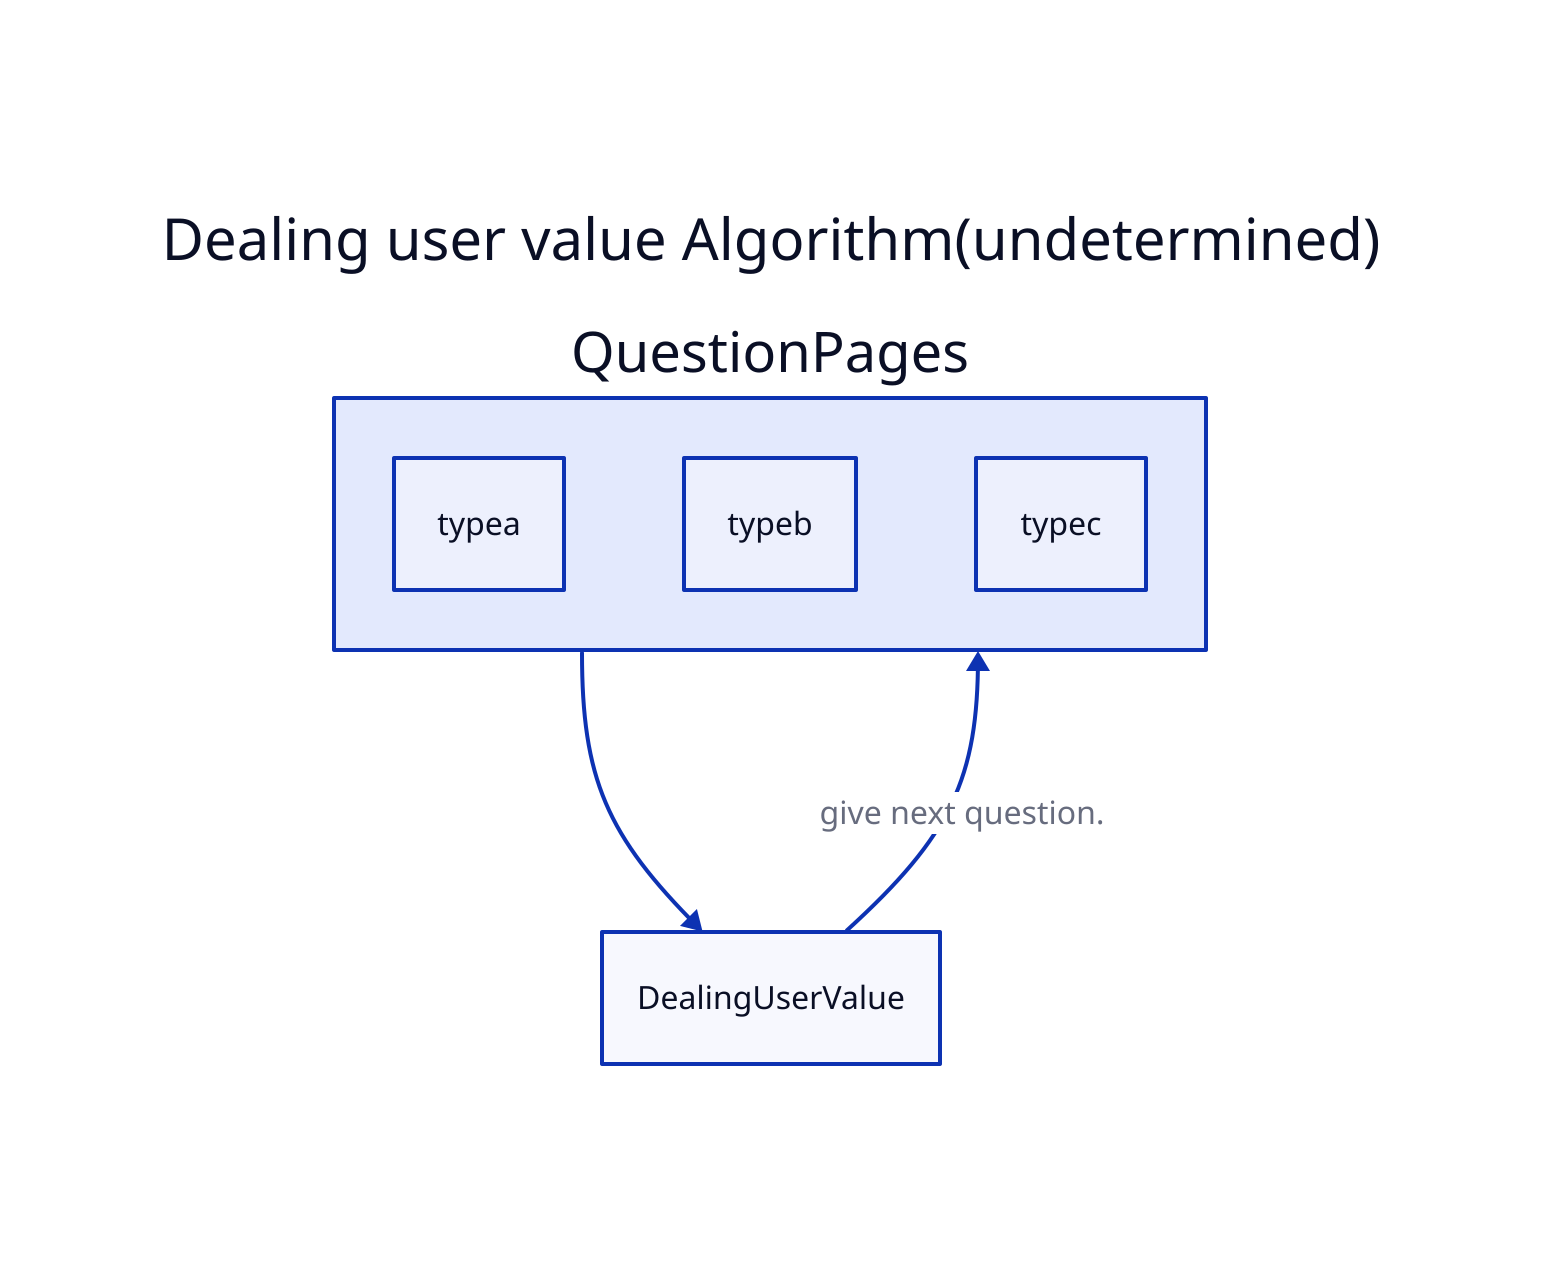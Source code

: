 title: Dealing user value Algorithm(undetermined){
    near: top-center
    shape: text
    style: {
      font-size: 29
      bold: true
    }
  }

QuestionPages {
    typea
    typeb
    typec
}
QuestionPages->DealingUserValue

DealingUserValue->QuestionPages:give next question.
